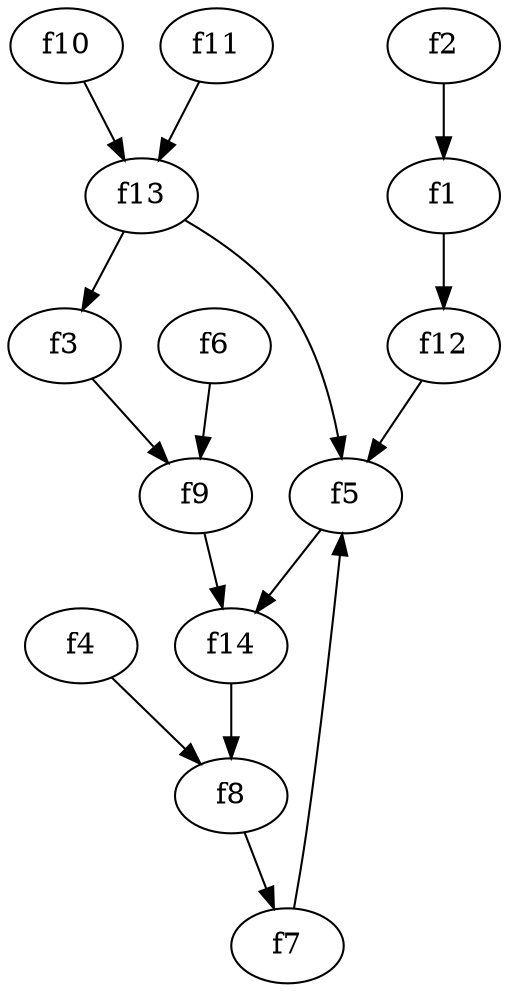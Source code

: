strict digraph  {
f1;
f2;
f3;
f4;
f5;
f6;
f7;
f8;
f9;
f10;
f11;
f12;
f13;
f14;
f1 -> f12  [weight=2];
f2 -> f1  [weight=2];
f3 -> f9  [weight=2];
f4 -> f8  [weight=2];
f5 -> f14  [weight=2];
f6 -> f9  [weight=2];
f7 -> f5  [weight=2];
f8 -> f7  [weight=2];
f9 -> f14  [weight=2];
f10 -> f13  [weight=2];
f11 -> f13  [weight=2];
f12 -> f5  [weight=2];
f13 -> f3  [weight=2];
f13 -> f5  [weight=2];
f14 -> f8  [weight=2];
}
